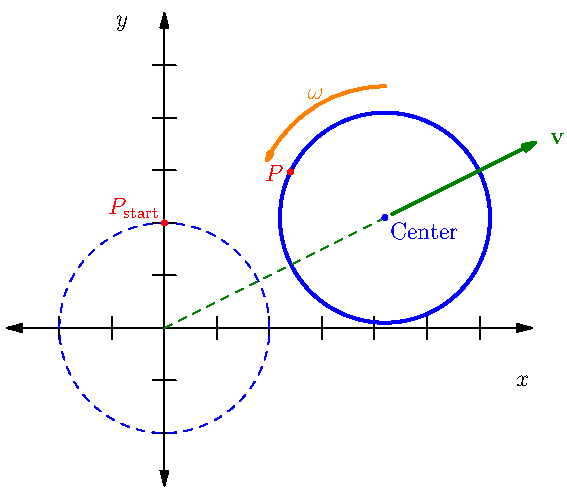 size(10cm);
import graph;
usepackage("amsmath");

xaxis("$x$", -3, 7, Ticks(format=" ", Step=1, begin=false, end=false), Arrows);
yaxis("$y$", -3, 6, Ticks(format=" ", Step=1, begin=false, end=false), Arrows);

// Parameters
real r = 2; // Radius of the frisbee
pair center = (0,0); // Initial center position
pair P_initial = (0, r); // Initial position of point P
pair v = (3, 1.5); // Translational velocity vector (v_x, v_y)
real omega = 0.8; // Angular velocity (radians per unit time)

// Time parameter (for illustration purposes, assume t=1)
real t = 1.4;

// Compute new center position after time t
pair center_new = center + v * t;

// Compute rotation angle
real theta = degrees(omega) * t;

// Compute new position of point P after rotation
pair P_rotated = rotate(theta) * P_initial;

// New position of P considering both translation and rotation
pair P_new = center_new + P_rotated;

// Draw the frisbee at the new position
draw(Circle(center_new, r), blue+1.5bp);

// Draw the initial frisbee position (optional for reference)
draw(Circle(center, r), dashed+blue);

// Mark the initial point P
dot("$P_{\text{start}}$", center + P_initial, dir(135), red);

// Mark the new point P
dot("$P$", P_new, dir(theta+90+30), red);

// Draw translational velocity vector
draw(center_new -- (center_new + v), deepgreen+1.5bp, Arrow(6), Margins);
label("$\mathbf{v}$", center_new + v, E, deepgreen);

// Draw angular velocity indicator (counterclockwise arrow)
path angArrow = arc(center_new, r + 0.5, 90, 90 + theta);
draw(angArrow, orange+1.5bp, EndArrow(4));
label("$\omega$", center_new + rotate(theta/2)*(0, r + 0.5), N, orange);

// Optional: Draw the path of the center (for visualization)
draw((0,0)--(center_new), deepgreen + dashed);
dot(center_new, blue);
label("Center", center_new, dir(315), blue);
